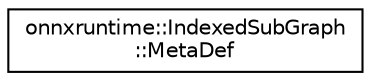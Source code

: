 digraph "Graphical Class Hierarchy"
{
  edge [fontname="Helvetica",fontsize="10",labelfontname="Helvetica",labelfontsize="10"];
  node [fontname="Helvetica",fontsize="10",shape=record];
  rankdir="LR";
  Node0 [label="onnxruntime::IndexedSubGraph\l::MetaDef",height=0.2,width=0.4,color="black", fillcolor="white", style="filled",URL="$structonnxruntime_1_1IndexedSubGraph_1_1MetaDef.html"];
}
